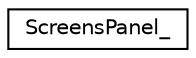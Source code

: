 digraph "Graphical Class Hierarchy"
{
  edge [fontname="Helvetica",fontsize="10",labelfontname="Helvetica",labelfontsize="10"];
  node [fontname="Helvetica",fontsize="10",shape=record];
  rankdir="LR";
  Node0 [label="ScreensPanel_",height=0.2,width=0.4,color="black", fillcolor="white", style="filled",URL="$structScreensPanel__.html"];
}
